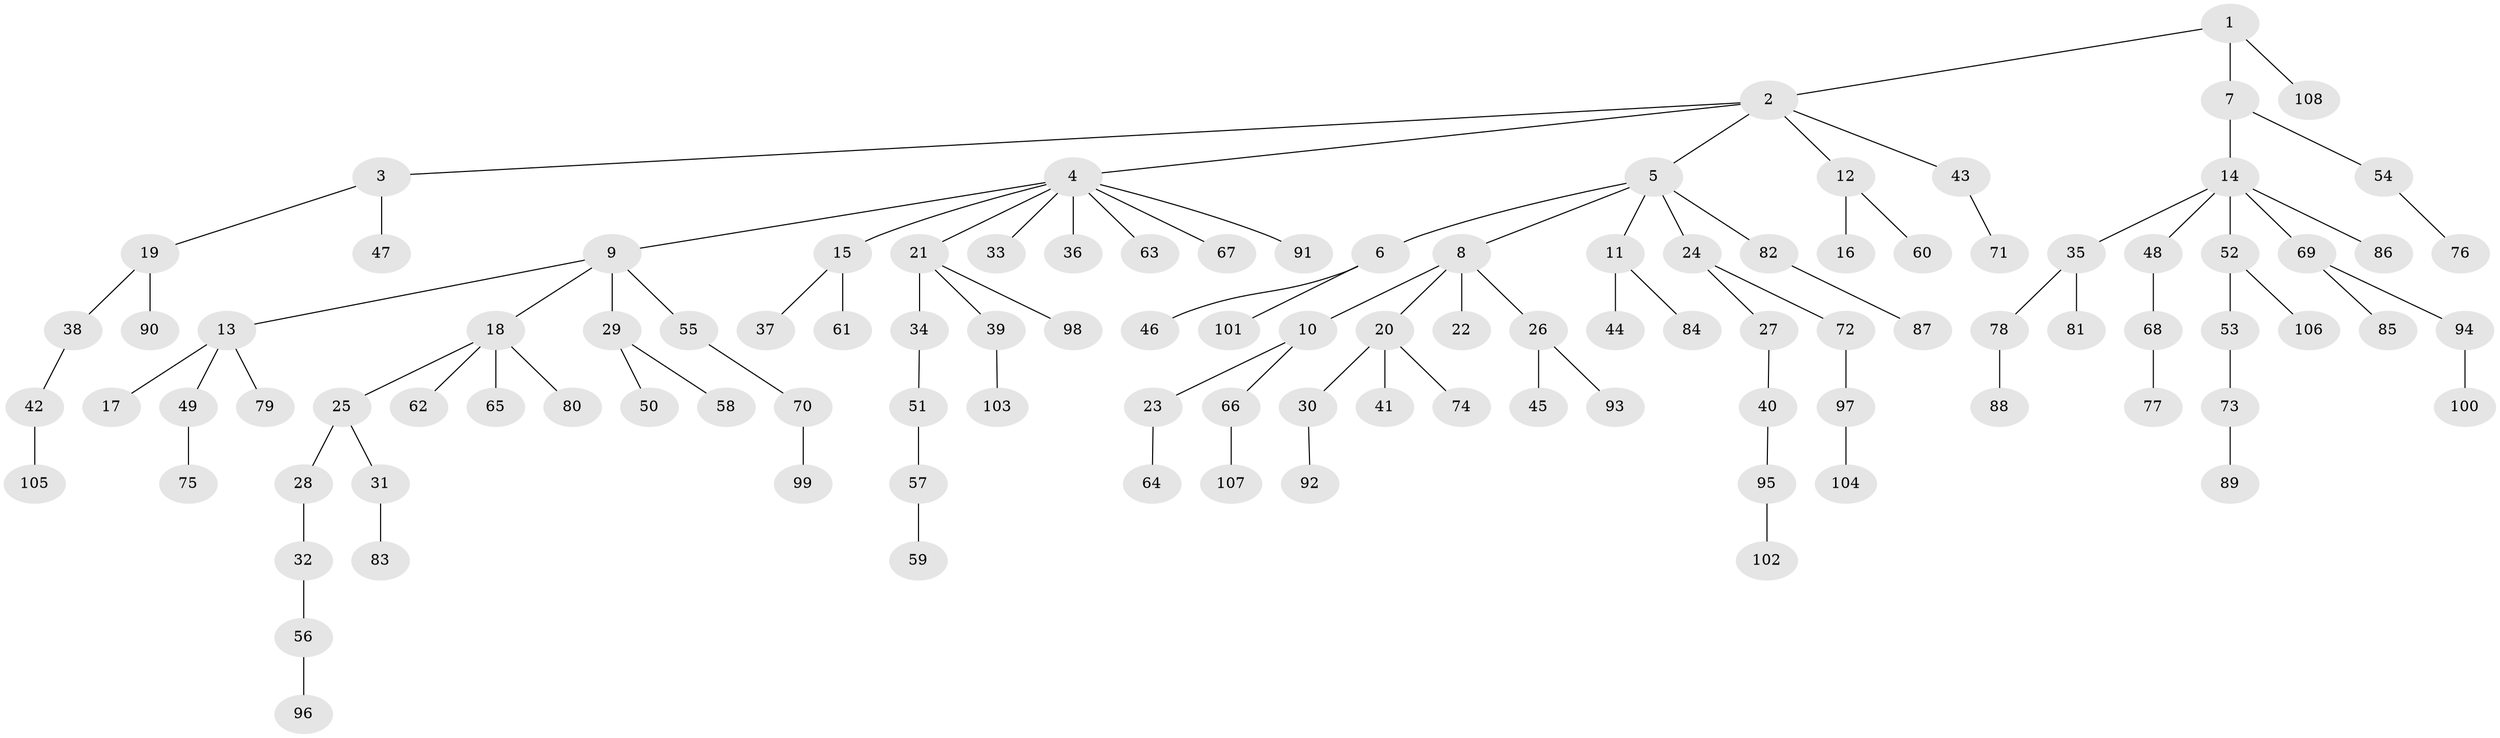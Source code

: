 // coarse degree distribution, {2: 0.24, 7: 0.04, 10: 0.013333333333333334, 3: 0.12, 4: 0.02666666666666667, 5: 0.013333333333333334, 1: 0.5466666666666666}
// Generated by graph-tools (version 1.1) at 2025/24/03/03/25 07:24:06]
// undirected, 108 vertices, 107 edges
graph export_dot {
graph [start="1"]
  node [color=gray90,style=filled];
  1;
  2;
  3;
  4;
  5;
  6;
  7;
  8;
  9;
  10;
  11;
  12;
  13;
  14;
  15;
  16;
  17;
  18;
  19;
  20;
  21;
  22;
  23;
  24;
  25;
  26;
  27;
  28;
  29;
  30;
  31;
  32;
  33;
  34;
  35;
  36;
  37;
  38;
  39;
  40;
  41;
  42;
  43;
  44;
  45;
  46;
  47;
  48;
  49;
  50;
  51;
  52;
  53;
  54;
  55;
  56;
  57;
  58;
  59;
  60;
  61;
  62;
  63;
  64;
  65;
  66;
  67;
  68;
  69;
  70;
  71;
  72;
  73;
  74;
  75;
  76;
  77;
  78;
  79;
  80;
  81;
  82;
  83;
  84;
  85;
  86;
  87;
  88;
  89;
  90;
  91;
  92;
  93;
  94;
  95;
  96;
  97;
  98;
  99;
  100;
  101;
  102;
  103;
  104;
  105;
  106;
  107;
  108;
  1 -- 2;
  1 -- 7;
  1 -- 108;
  2 -- 3;
  2 -- 4;
  2 -- 5;
  2 -- 12;
  2 -- 43;
  3 -- 19;
  3 -- 47;
  4 -- 9;
  4 -- 15;
  4 -- 21;
  4 -- 33;
  4 -- 36;
  4 -- 63;
  4 -- 67;
  4 -- 91;
  5 -- 6;
  5 -- 8;
  5 -- 11;
  5 -- 24;
  5 -- 82;
  6 -- 46;
  6 -- 101;
  7 -- 14;
  7 -- 54;
  8 -- 10;
  8 -- 20;
  8 -- 22;
  8 -- 26;
  9 -- 13;
  9 -- 18;
  9 -- 29;
  9 -- 55;
  10 -- 23;
  10 -- 66;
  11 -- 44;
  11 -- 84;
  12 -- 16;
  12 -- 60;
  13 -- 17;
  13 -- 49;
  13 -- 79;
  14 -- 35;
  14 -- 48;
  14 -- 52;
  14 -- 69;
  14 -- 86;
  15 -- 37;
  15 -- 61;
  18 -- 25;
  18 -- 62;
  18 -- 65;
  18 -- 80;
  19 -- 38;
  19 -- 90;
  20 -- 30;
  20 -- 41;
  20 -- 74;
  21 -- 34;
  21 -- 39;
  21 -- 98;
  23 -- 64;
  24 -- 27;
  24 -- 72;
  25 -- 28;
  25 -- 31;
  26 -- 45;
  26 -- 93;
  27 -- 40;
  28 -- 32;
  29 -- 50;
  29 -- 58;
  30 -- 92;
  31 -- 83;
  32 -- 56;
  34 -- 51;
  35 -- 78;
  35 -- 81;
  38 -- 42;
  39 -- 103;
  40 -- 95;
  42 -- 105;
  43 -- 71;
  48 -- 68;
  49 -- 75;
  51 -- 57;
  52 -- 53;
  52 -- 106;
  53 -- 73;
  54 -- 76;
  55 -- 70;
  56 -- 96;
  57 -- 59;
  66 -- 107;
  68 -- 77;
  69 -- 85;
  69 -- 94;
  70 -- 99;
  72 -- 97;
  73 -- 89;
  78 -- 88;
  82 -- 87;
  94 -- 100;
  95 -- 102;
  97 -- 104;
}
